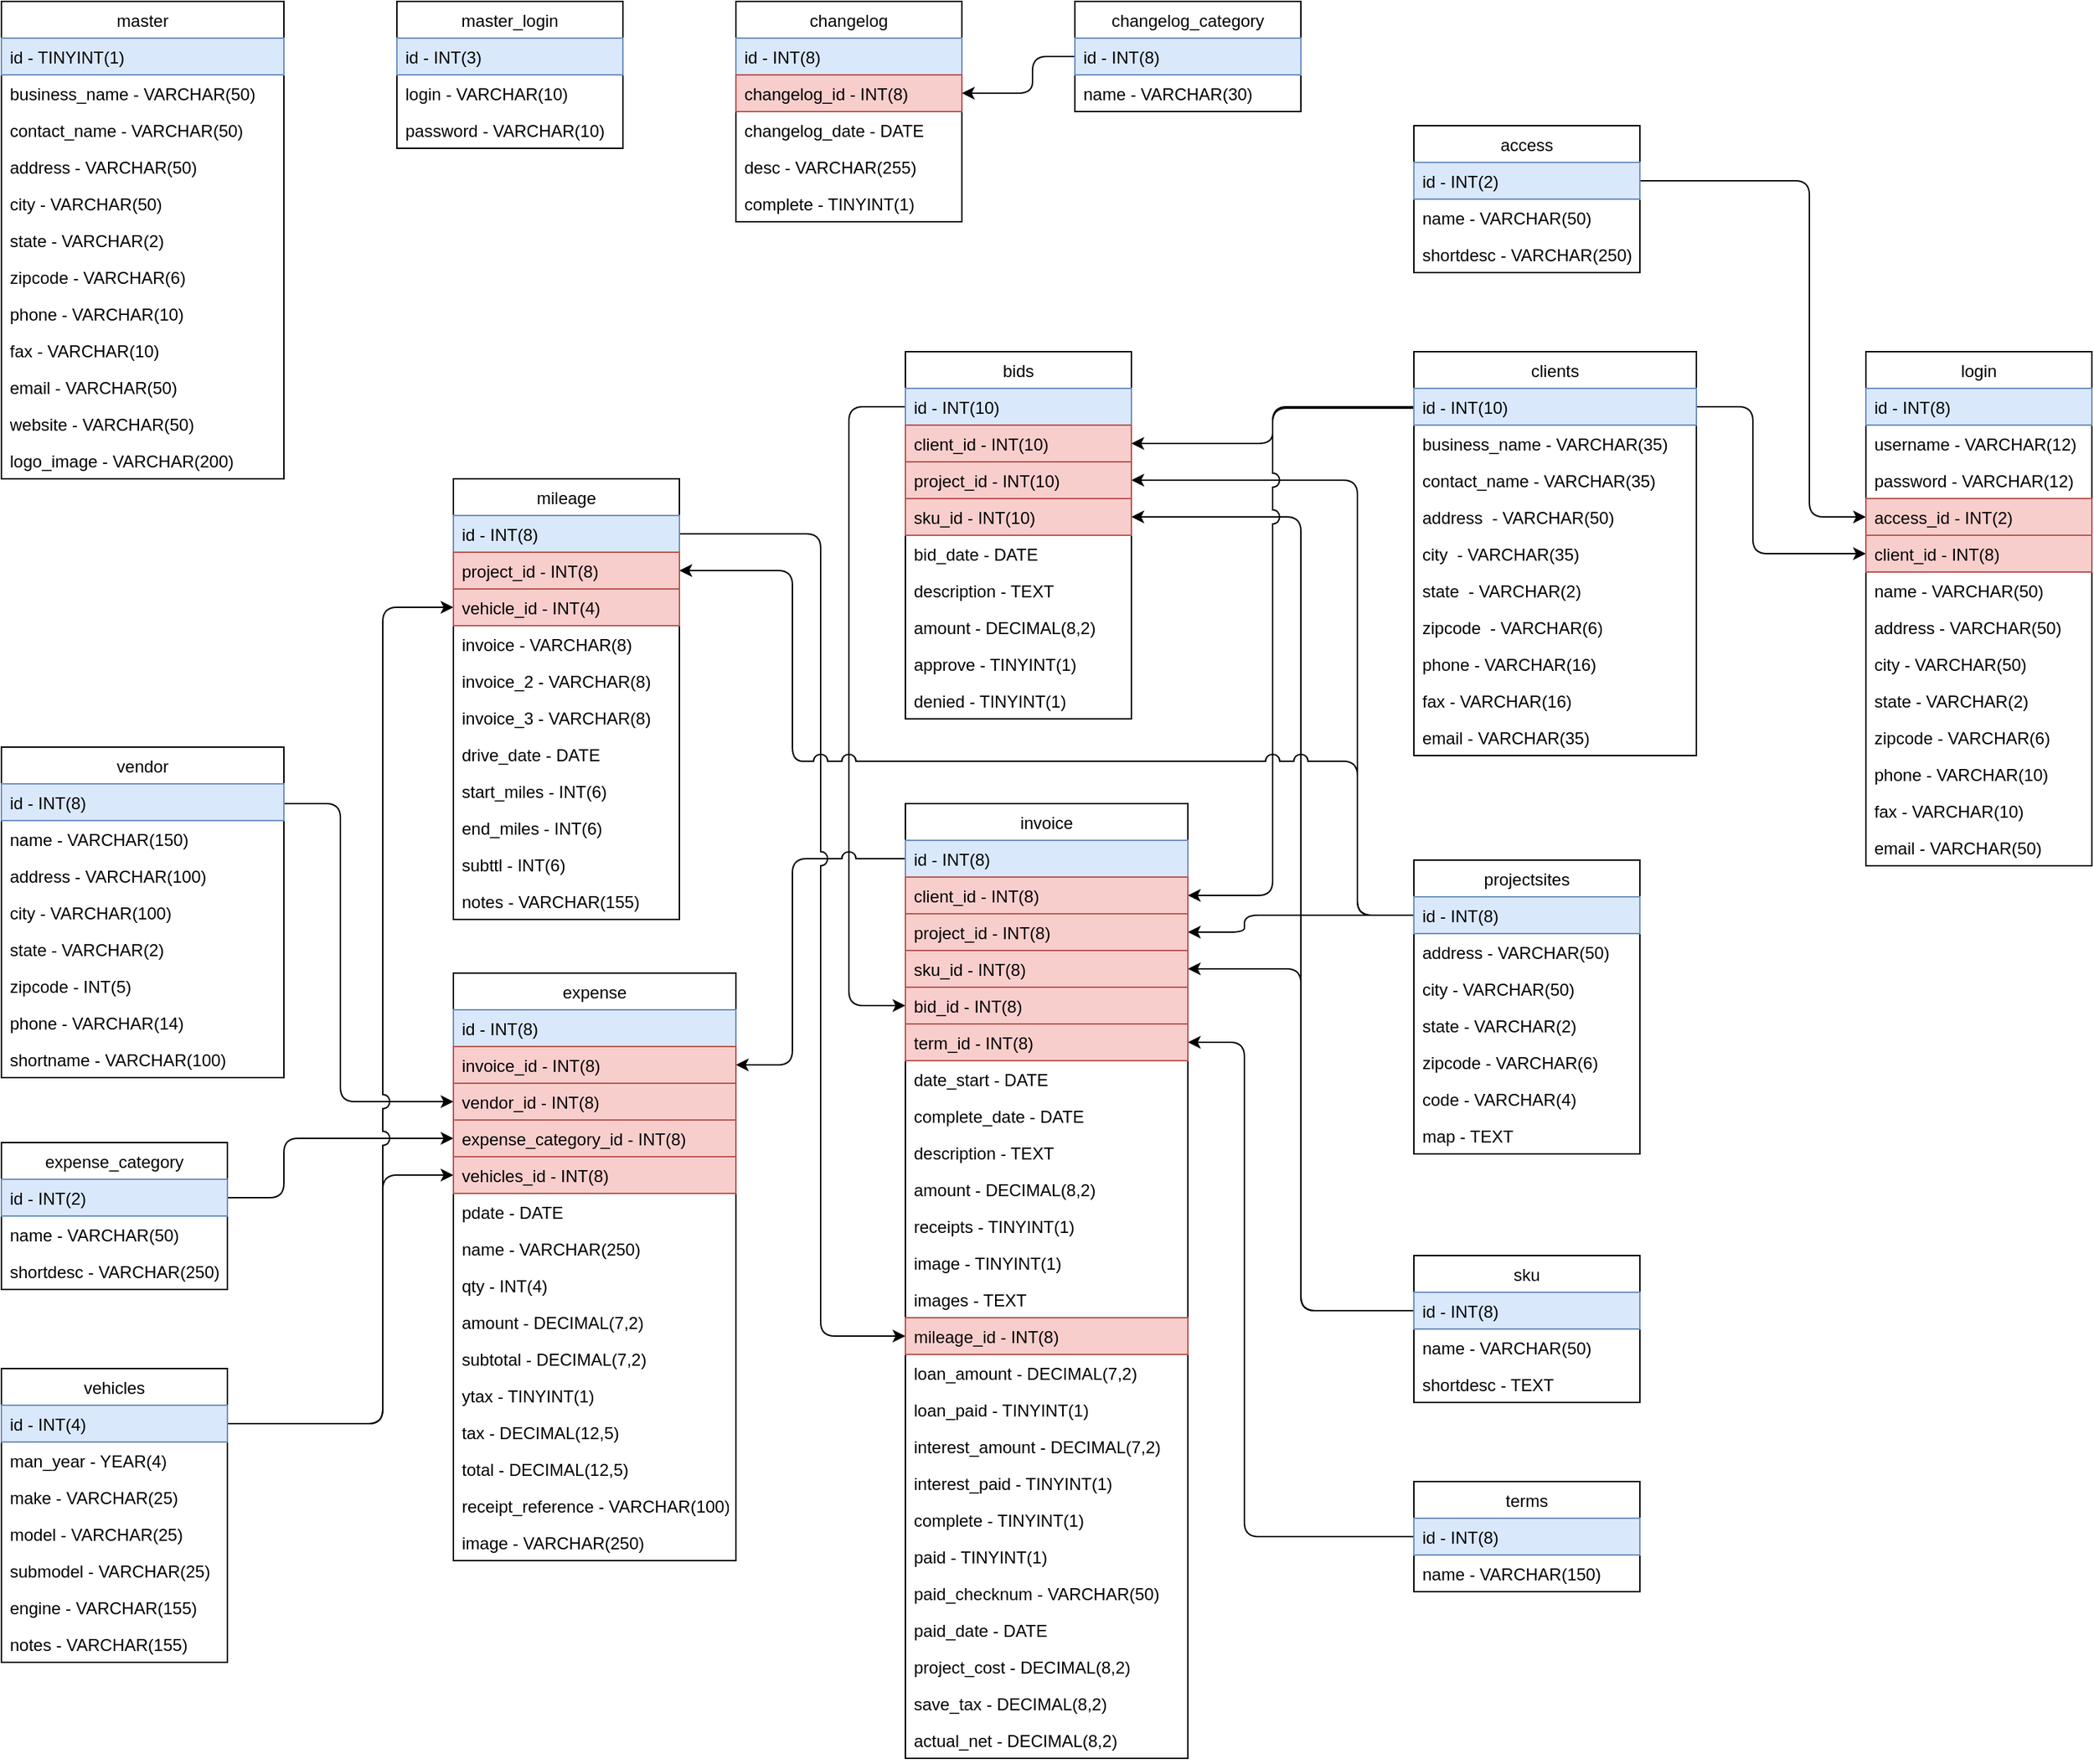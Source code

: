 <mxfile version="13.5.7" type="device"><diagram id="MXcN1XjTexPJgpV8ql6H" name="Page-1"><mxGraphModel dx="1520" dy="1370" grid="1" gridSize="10" guides="1" tooltips="1" connect="1" arrows="1" fold="1" page="1" pageScale="1" pageWidth="850" pageHeight="1100" math="0" shadow="0"><root><mxCell id="0"/><mxCell id="1" parent="0"/><mxCell id="YBlSZ8QHEF0O1JowY0kM-175" value="" style="endArrow=classic;html=1;entryX=1;entryY=0.5;entryDx=0;entryDy=0;" edge="1" parent="1" target="YBlSZ8QHEF0O1JowY0kM-19"><mxGeometry width="50" height="50" relative="1" as="geometry"><mxPoint x="1850" y="298" as="sourcePoint"/><mxPoint x="1790" y="368" as="targetPoint"/><Array as="points"><mxPoint x="1750" y="298"/><mxPoint x="1750" y="323"/></Array></mxGeometry></mxCell><mxCell id="YBlSZ8QHEF0O1JowY0kM-176" value="" style="endArrow=classic;html=1;entryX=1;entryY=0.5;entryDx=0;entryDy=0;exitX=0;exitY=0.5;exitDx=0;exitDy=0;" edge="1" parent="1" source="YBlSZ8QHEF0O1JowY0kM-58" target="YBlSZ8QHEF0O1JowY0kM-20"><mxGeometry width="50" height="50" relative="1" as="geometry"><mxPoint x="1730" y="498" as="sourcePoint"/><mxPoint x="1780" y="448" as="targetPoint"/><Array as="points"><mxPoint x="1810" y="657"/><mxPoint x="1810" y="349"/><mxPoint x="1720" y="349"/></Array></mxGeometry></mxCell><mxCell id="YBlSZ8QHEF0O1JowY0kM-177" value="" style="endArrow=classic;html=1;entryX=1;entryY=0.5;entryDx=0;entryDy=0;exitX=0;exitY=0.5;exitDx=0;exitDy=0;" edge="1" parent="1" source="YBlSZ8QHEF0O1JowY0kM-14" target="YBlSZ8QHEF0O1JowY0kM-69"><mxGeometry width="50" height="50" relative="1" as="geometry"><mxPoint x="1740" y="508" as="sourcePoint"/><mxPoint x="1790" y="458" as="targetPoint"/><Array as="points"><mxPoint x="1770" y="937"/><mxPoint x="1770" y="375"/></Array></mxGeometry></mxCell><mxCell id="YBlSZ8QHEF0O1JowY0kM-178" value="" style="endArrow=classic;html=1;entryX=0;entryY=0.5;entryDx=0;entryDy=0;exitX=0;exitY=0.5;exitDx=0;exitDy=0;" edge="1" parent="1" source="YBlSZ8QHEF0O1JowY0kM-18" target="YBlSZ8QHEF0O1JowY0kM-165"><mxGeometry width="50" height="50" relative="1" as="geometry"><mxPoint x="1390" y="508" as="sourcePoint"/><mxPoint x="1440" y="458" as="targetPoint"/><Array as="points"><mxPoint x="1450" y="297"/><mxPoint x="1450" y="721"/></Array></mxGeometry></mxCell><mxCell id="YBlSZ8QHEF0O1JowY0kM-179" value="" style="endArrow=classic;html=1;entryX=1;entryY=0.5;entryDx=0;entryDy=0;exitX=0;exitY=0.5;exitDx=0;exitDy=0;jumpStyle=arc;jumpSize=10;" edge="1" parent="1" source="YBlSZ8QHEF0O1JowY0kM-66" target="YBlSZ8QHEF0O1JowY0kM-154"><mxGeometry width="50" height="50" relative="1" as="geometry"><mxPoint x="1730" y="618" as="sourcePoint"/><mxPoint x="1780" y="568" as="targetPoint"/><Array as="points"><mxPoint x="1750" y="297"/><mxPoint x="1750" y="643"/></Array></mxGeometry></mxCell><mxCell id="YBlSZ8QHEF0O1JowY0kM-180" value="" style="endArrow=classic;html=1;entryX=1;entryY=0.5;entryDx=0;entryDy=0;exitX=0;exitY=0.5;exitDx=0;exitDy=0;" edge="1" parent="1" source="YBlSZ8QHEF0O1JowY0kM-14" target="YBlSZ8QHEF0O1JowY0kM-163"><mxGeometry width="50" height="50" relative="1" as="geometry"><mxPoint x="1720" y="768" as="sourcePoint"/><mxPoint x="1770" y="718" as="targetPoint"/><Array as="points"><mxPoint x="1770" y="937"/><mxPoint x="1770" y="695"/></Array></mxGeometry></mxCell><mxCell id="YBlSZ8QHEF0O1JowY0kM-181" value="" style="endArrow=classic;html=1;entryX=1;entryY=0.5;entryDx=0;entryDy=0;exitX=0;exitY=0.5;exitDx=0;exitDy=0;" edge="1" parent="1" source="YBlSZ8QHEF0O1JowY0kM-58" target="YBlSZ8QHEF0O1JowY0kM-164"><mxGeometry width="50" height="50" relative="1" as="geometry"><mxPoint x="1980" y="588" as="sourcePoint"/><mxPoint x="1800" y="708" as="targetPoint"/><Array as="points"><mxPoint x="1730" y="657"/><mxPoint x="1730" y="669"/></Array></mxGeometry></mxCell><mxCell id="YBlSZ8QHEF0O1JowY0kM-182" value="" style="endArrow=classic;html=1;entryX=1;entryY=0.5;entryDx=0;entryDy=0;exitX=0;exitY=0.5;exitDx=0;exitDy=0;" edge="1" parent="1" source="YBlSZ8QHEF0O1JowY0kM-30" target="YBlSZ8QHEF0O1JowY0kM-166"><mxGeometry width="50" height="50" relative="1" as="geometry"><mxPoint x="1740" y="1118" as="sourcePoint"/><mxPoint x="1790" y="1068" as="targetPoint"/><Array as="points"><mxPoint x="1730" y="1097"/><mxPoint x="1730" y="747"/></Array></mxGeometry></mxCell><mxCell id="YBlSZ8QHEF0O1JowY0kM-183" value="" style="endArrow=classic;html=1;entryX=1;entryY=0.5;entryDx=0;entryDy=0;exitX=0;exitY=0.5;exitDx=0;exitDy=0;" edge="1" parent="1" source="YBlSZ8QHEF0O1JowY0kM-50" target="YBlSZ8QHEF0O1JowY0kM-35"><mxGeometry width="50" height="50" relative="1" as="geometry"><mxPoint x="1590" y="-60" as="sourcePoint"/><mxPoint x="1640" y="-110" as="targetPoint"/><Array as="points"><mxPoint x="1580" y="49"/><mxPoint x="1580" y="75"/></Array></mxGeometry></mxCell><mxCell id="YBlSZ8QHEF0O1JowY0kM-186" value="" style="endArrow=classic;html=1;entryX=0;entryY=0.5;entryDx=0;entryDy=0;exitX=1;exitY=0.5;exitDx=0;exitDy=0;" edge="1" parent="1" source="YBlSZ8QHEF0O1JowY0kM-66" target="YBlSZ8QHEF0O1JowY0kM-141"><mxGeometry width="50" height="50" relative="1" as="geometry"><mxPoint x="2060" y="438" as="sourcePoint"/><mxPoint x="2110" y="388" as="targetPoint"/><Array as="points"><mxPoint x="2090" y="297"/><mxPoint x="2090" y="401"/></Array></mxGeometry></mxCell><mxCell id="YBlSZ8QHEF0O1JowY0kM-187" value="" style="endArrow=classic;html=1;entryX=0;entryY=0.5;entryDx=0;entryDy=0;exitX=1;exitY=0.5;exitDx=0;exitDy=0;" edge="1" parent="1" source="YBlSZ8QHEF0O1JowY0kM-2" target="YBlSZ8QHEF0O1JowY0kM-150"><mxGeometry width="50" height="50" relative="1" as="geometry"><mxPoint x="2090" y="238" as="sourcePoint"/><mxPoint x="2140" y="188" as="targetPoint"/><Array as="points"><mxPoint x="2130" y="137"/><mxPoint x="2130" y="375"/></Array></mxGeometry></mxCell><mxCell id="YBlSZ8QHEF0O1JowY0kM-188" value="" style="endArrow=classic;html=1;entryX=0;entryY=0.5;entryDx=0;entryDy=0;exitX=1;exitY=0.5;exitDx=0;exitDy=0;" edge="1" parent="1" source="YBlSZ8QHEF0O1JowY0kM-22" target="YBlSZ8QHEF0O1JowY0kM-87"><mxGeometry width="50" height="50" relative="1" as="geometry"><mxPoint x="1040" y="448" as="sourcePoint"/><mxPoint x="1090" y="398" as="targetPoint"/><Array as="points"><mxPoint x="1050" y="857"/><mxPoint x="1050" y="815"/></Array></mxGeometry></mxCell><mxCell id="YBlSZ8QHEF0O1JowY0kM-189" value="" style="endArrow=classic;html=1;entryX=0;entryY=0.5;entryDx=0;entryDy=0;exitX=1;exitY=0.5;exitDx=0;exitDy=0;" edge="1" parent="1" source="YBlSZ8QHEF0O1JowY0kM-46" target="YBlSZ8QHEF0O1JowY0kM-86"><mxGeometry width="50" height="50" relative="1" as="geometry"><mxPoint x="1040" y="508" as="sourcePoint"/><mxPoint x="1090" y="458" as="targetPoint"/><Array as="points"><mxPoint x="1120" y="1017"/><mxPoint x="1120" y="841"/></Array></mxGeometry></mxCell><mxCell id="YBlSZ8QHEF0O1JowY0kM-190" value="" style="endArrow=classic;html=1;entryX=1;entryY=0.5;entryDx=0;entryDy=0;exitX=0;exitY=0.5;exitDx=0;exitDy=0;jumpStyle=arc;jumpSize=10;" edge="1" parent="1" source="YBlSZ8QHEF0O1JowY0kM-155" target="YBlSZ8QHEF0O1JowY0kM-7"><mxGeometry width="50" height="50" relative="1" as="geometry"><mxPoint x="1390" y="848" as="sourcePoint"/><mxPoint x="1440" y="798" as="targetPoint"/><Array as="points"><mxPoint x="1410" y="617"/><mxPoint x="1410" y="763"/></Array></mxGeometry></mxCell><mxCell id="YBlSZ8QHEF0O1JowY0kM-191" value="" style="endArrow=classic;html=1;entryX=0;entryY=0.5;entryDx=0;entryDy=0;" edge="1" parent="1" target="YBlSZ8QHEF0O1JowY0kM-85"><mxGeometry width="50" height="50" relative="1" as="geometry"><mxPoint x="1050" y="578" as="sourcePoint"/><mxPoint x="1030" y="428" as="targetPoint"/><Array as="points"><mxPoint x="1090" y="578"/><mxPoint x="1090" y="789"/></Array></mxGeometry></mxCell><mxCell id="YBlSZ8QHEF0O1JowY0kM-192" value="" style="endArrow=classic;html=1;entryX=0;entryY=0.5;entryDx=0;entryDy=0;exitX=1;exitY=0.5;exitDx=0;exitDy=0;jumpStyle=arc;jumpSize=10;" edge="1" parent="1" source="YBlSZ8QHEF0O1JowY0kM-42" target="YBlSZ8QHEF0O1JowY0kM-161"><mxGeometry width="50" height="50" relative="1" as="geometry"><mxPoint x="1350" y="528" as="sourcePoint"/><mxPoint x="1400" y="478" as="targetPoint"/><Array as="points"><mxPoint x="1430" y="387"/><mxPoint x="1430" y="955"/></Array></mxGeometry></mxCell><mxCell id="YBlSZ8QHEF0O1JowY0kM-193" value="" style="endArrow=classic;html=1;entryX=1;entryY=0.5;entryDx=0;entryDy=0;exitX=0;exitY=0.5;exitDx=0;exitDy=0;jumpStyle=arc;jumpSize=10;" edge="1" parent="1" source="YBlSZ8QHEF0O1JowY0kM-58" target="YBlSZ8QHEF0O1JowY0kM-43"><mxGeometry width="50" height="50" relative="1" as="geometry"><mxPoint x="1360" y="558" as="sourcePoint"/><mxPoint x="1410" y="508" as="targetPoint"/><Array as="points"><mxPoint x="1810" y="657"/><mxPoint x="1810" y="548"/><mxPoint x="1410" y="548"/><mxPoint x="1410" y="413"/></Array></mxGeometry></mxCell><mxCell id="YBlSZ8QHEF0O1JowY0kM-194" value="" style="endArrow=classic;html=1;entryX=0;entryY=0.5;entryDx=0;entryDy=0;exitX=1;exitY=0.5;exitDx=0;exitDy=0;jumpStyle=arc;jumpSize=10;" edge="1" parent="1" source="YBlSZ8QHEF0O1JowY0kM-46" target="YBlSZ8QHEF0O1JowY0kM-110"><mxGeometry width="50" height="50" relative="1" as="geometry"><mxPoint x="1040" y="478" as="sourcePoint"/><mxPoint x="1090" y="428" as="targetPoint"/><Array as="points"><mxPoint x="1120" y="1017"/><mxPoint x="1120" y="439"/></Array></mxGeometry></mxCell><mxCell id="YBlSZ8QHEF0O1JowY0kM-53" value="login" style="swimlane;fontStyle=0;childLayout=stackLayout;horizontal=1;startSize=26;fillColor=none;horizontalStack=0;resizeParent=1;resizeParentMax=0;resizeLast=0;collapsible=1;marginBottom=0;" vertex="1" parent="1"><mxGeometry x="2170" y="258" width="160" height="364" as="geometry"/></mxCell><mxCell id="YBlSZ8QHEF0O1JowY0kM-139" value="id - INT(8)" style="text;strokeColor=#6c8ebf;fillColor=#dae8fc;align=left;verticalAlign=top;spacingLeft=4;spacingRight=4;overflow=hidden;rotatable=0;points=[[0,0.5],[1,0.5]];portConstraint=eastwest;" vertex="1" parent="YBlSZ8QHEF0O1JowY0kM-53"><mxGeometry y="26" width="160" height="26" as="geometry"/></mxCell><mxCell id="YBlSZ8QHEF0O1JowY0kM-140" value="username - VARCHAR(12)" style="text;strokeColor=none;fillColor=none;align=left;verticalAlign=top;spacingLeft=4;spacingRight=4;overflow=hidden;rotatable=0;points=[[0,0.5],[1,0.5]];portConstraint=eastwest;" vertex="1" parent="YBlSZ8QHEF0O1JowY0kM-53"><mxGeometry y="52" width="160" height="26" as="geometry"/></mxCell><mxCell id="YBlSZ8QHEF0O1JowY0kM-149" value="password - VARCHAR(12)" style="text;strokeColor=none;fillColor=none;align=left;verticalAlign=top;spacingLeft=4;spacingRight=4;overflow=hidden;rotatable=0;points=[[0,0.5],[1,0.5]];portConstraint=eastwest;" vertex="1" parent="YBlSZ8QHEF0O1JowY0kM-53"><mxGeometry y="78" width="160" height="26" as="geometry"/></mxCell><mxCell id="YBlSZ8QHEF0O1JowY0kM-150" value="access_id - INT(2)" style="text;strokeColor=#b85450;fillColor=#f8cecc;align=left;verticalAlign=top;spacingLeft=4;spacingRight=4;overflow=hidden;rotatable=0;points=[[0,0.5],[1,0.5]];portConstraint=eastwest;" vertex="1" parent="YBlSZ8QHEF0O1JowY0kM-53"><mxGeometry y="104" width="160" height="26" as="geometry"/></mxCell><mxCell id="YBlSZ8QHEF0O1JowY0kM-141" value="client_id - INT(8)" style="text;strokeColor=#b85450;fillColor=#f8cecc;align=left;verticalAlign=top;spacingLeft=4;spacingRight=4;overflow=hidden;rotatable=0;points=[[0,0.5],[1,0.5]];portConstraint=eastwest;" vertex="1" parent="YBlSZ8QHEF0O1JowY0kM-53"><mxGeometry y="130" width="160" height="26" as="geometry"/></mxCell><mxCell id="YBlSZ8QHEF0O1JowY0kM-151" value="name - VARCHAR(50)" style="text;strokeColor=none;fillColor=none;align=left;verticalAlign=top;spacingLeft=4;spacingRight=4;overflow=hidden;rotatable=0;points=[[0,0.5],[1,0.5]];portConstraint=eastwest;" vertex="1" parent="YBlSZ8QHEF0O1JowY0kM-53"><mxGeometry y="156" width="160" height="26" as="geometry"/></mxCell><mxCell id="YBlSZ8QHEF0O1JowY0kM-142" value="address - VARCHAR(50)" style="text;strokeColor=none;fillColor=none;align=left;verticalAlign=top;spacingLeft=4;spacingRight=4;overflow=hidden;rotatable=0;points=[[0,0.5],[1,0.5]];portConstraint=eastwest;" vertex="1" parent="YBlSZ8QHEF0O1JowY0kM-53"><mxGeometry y="182" width="160" height="26" as="geometry"/></mxCell><mxCell id="YBlSZ8QHEF0O1JowY0kM-143" value="city - VARCHAR(50)" style="text;strokeColor=none;fillColor=none;align=left;verticalAlign=top;spacingLeft=4;spacingRight=4;overflow=hidden;rotatable=0;points=[[0,0.5],[1,0.5]];portConstraint=eastwest;" vertex="1" parent="YBlSZ8QHEF0O1JowY0kM-53"><mxGeometry y="208" width="160" height="26" as="geometry"/></mxCell><mxCell id="YBlSZ8QHEF0O1JowY0kM-144" value="state - VARCHAR(2)" style="text;strokeColor=none;fillColor=none;align=left;verticalAlign=top;spacingLeft=4;spacingRight=4;overflow=hidden;rotatable=0;points=[[0,0.5],[1,0.5]];portConstraint=eastwest;" vertex="1" parent="YBlSZ8QHEF0O1JowY0kM-53"><mxGeometry y="234" width="160" height="26" as="geometry"/></mxCell><mxCell id="YBlSZ8QHEF0O1JowY0kM-145" value="zipcode - VARCHAR(6)" style="text;strokeColor=none;fillColor=none;align=left;verticalAlign=top;spacingLeft=4;spacingRight=4;overflow=hidden;rotatable=0;points=[[0,0.5],[1,0.5]];portConstraint=eastwest;" vertex="1" parent="YBlSZ8QHEF0O1JowY0kM-53"><mxGeometry y="260" width="160" height="26" as="geometry"/></mxCell><mxCell id="YBlSZ8QHEF0O1JowY0kM-146" value="phone - VARCHAR(10)" style="text;strokeColor=none;fillColor=none;align=left;verticalAlign=top;spacingLeft=4;spacingRight=4;overflow=hidden;rotatable=0;points=[[0,0.5],[1,0.5]];portConstraint=eastwest;" vertex="1" parent="YBlSZ8QHEF0O1JowY0kM-53"><mxGeometry y="286" width="160" height="26" as="geometry"/></mxCell><mxCell id="YBlSZ8QHEF0O1JowY0kM-147" value="fax - VARCHAR(10)" style="text;strokeColor=none;fillColor=none;align=left;verticalAlign=top;spacingLeft=4;spacingRight=4;overflow=hidden;rotatable=0;points=[[0,0.5],[1,0.5]];portConstraint=eastwest;" vertex="1" parent="YBlSZ8QHEF0O1JowY0kM-53"><mxGeometry y="312" width="160" height="26" as="geometry"/></mxCell><mxCell id="YBlSZ8QHEF0O1JowY0kM-148" value="email - VARCHAR(50)" style="text;strokeColor=none;fillColor=none;align=left;verticalAlign=top;spacingLeft=4;spacingRight=4;overflow=hidden;rotatable=0;points=[[0,0.5],[1,0.5]];portConstraint=eastwest;" vertex="1" parent="YBlSZ8QHEF0O1JowY0kM-53"><mxGeometry y="338" width="160" height="26" as="geometry"/></mxCell><mxCell id="YBlSZ8QHEF0O1JowY0kM-1" value="access" style="swimlane;fontStyle=0;childLayout=stackLayout;horizontal=1;startSize=26;fillColor=none;horizontalStack=0;resizeParent=1;resizeParentMax=0;resizeLast=0;collapsible=1;marginBottom=0;" vertex="1" parent="1"><mxGeometry x="1850" y="98" width="160" height="104" as="geometry"/></mxCell><mxCell id="YBlSZ8QHEF0O1JowY0kM-2" value="id - INT(2)" style="text;strokeColor=#6c8ebf;fillColor=#dae8fc;align=left;verticalAlign=top;spacingLeft=4;spacingRight=4;overflow=hidden;rotatable=0;points=[[0,0.5],[1,0.5]];portConstraint=eastwest;" vertex="1" parent="YBlSZ8QHEF0O1JowY0kM-1"><mxGeometry y="26" width="160" height="26" as="geometry"/></mxCell><mxCell id="YBlSZ8QHEF0O1JowY0kM-3" value="name - VARCHAR(50)" style="text;strokeColor=none;fillColor=none;align=left;verticalAlign=top;spacingLeft=4;spacingRight=4;overflow=hidden;rotatable=0;points=[[0,0.5],[1,0.5]];portConstraint=eastwest;" vertex="1" parent="YBlSZ8QHEF0O1JowY0kM-1"><mxGeometry y="52" width="160" height="26" as="geometry"/></mxCell><mxCell id="YBlSZ8QHEF0O1JowY0kM-4" value="shortdesc - VARCHAR(250)" style="text;strokeColor=none;fillColor=none;align=left;verticalAlign=top;spacingLeft=4;spacingRight=4;overflow=hidden;rotatable=0;points=[[0,0.5],[1,0.5]];portConstraint=eastwest;" vertex="1" parent="YBlSZ8QHEF0O1JowY0kM-1"><mxGeometry y="78" width="160" height="26" as="geometry"/></mxCell><mxCell id="YBlSZ8QHEF0O1JowY0kM-65" value="clients" style="swimlane;fontStyle=0;childLayout=stackLayout;horizontal=1;startSize=26;fillColor=none;horizontalStack=0;resizeParent=1;resizeParentMax=0;resizeLast=0;collapsible=1;marginBottom=0;" vertex="1" parent="1"><mxGeometry x="1850" y="258" width="200" height="286" as="geometry"/></mxCell><mxCell id="YBlSZ8QHEF0O1JowY0kM-66" value="id - INT(10)" style="text;strokeColor=#6c8ebf;fillColor=#dae8fc;align=left;verticalAlign=top;spacingLeft=4;spacingRight=4;overflow=hidden;rotatable=0;points=[[0,0.5],[1,0.5]];portConstraint=eastwest;" vertex="1" parent="YBlSZ8QHEF0O1JowY0kM-65"><mxGeometry y="26" width="200" height="26" as="geometry"/></mxCell><mxCell id="YBlSZ8QHEF0O1JowY0kM-67" value="business_name - VARCHAR(35)" style="text;strokeColor=none;fillColor=none;align=left;verticalAlign=top;spacingLeft=4;spacingRight=4;overflow=hidden;rotatable=0;points=[[0,0.5],[1,0.5]];portConstraint=eastwest;" vertex="1" parent="YBlSZ8QHEF0O1JowY0kM-65"><mxGeometry y="52" width="200" height="26" as="geometry"/></mxCell><mxCell id="YBlSZ8QHEF0O1JowY0kM-68" value="contact_name - VARCHAR(35)" style="text;strokeColor=none;fillColor=none;align=left;verticalAlign=top;spacingLeft=4;spacingRight=4;overflow=hidden;rotatable=0;points=[[0,0.5],[1,0.5]];portConstraint=eastwest;" vertex="1" parent="YBlSZ8QHEF0O1JowY0kM-65"><mxGeometry y="78" width="200" height="26" as="geometry"/></mxCell><mxCell id="YBlSZ8QHEF0O1JowY0kM-79" value="address  - VARCHAR(50)" style="text;strokeColor=none;fillColor=none;align=left;verticalAlign=top;spacingLeft=4;spacingRight=4;overflow=hidden;rotatable=0;points=[[0,0.5],[1,0.5]];portConstraint=eastwest;" vertex="1" parent="YBlSZ8QHEF0O1JowY0kM-65"><mxGeometry y="104" width="200" height="26" as="geometry"/></mxCell><mxCell id="YBlSZ8QHEF0O1JowY0kM-80" value="city  - VARCHAR(35)" style="text;strokeColor=none;fillColor=none;align=left;verticalAlign=top;spacingLeft=4;spacingRight=4;overflow=hidden;rotatable=0;points=[[0,0.5],[1,0.5]];portConstraint=eastwest;" vertex="1" parent="YBlSZ8QHEF0O1JowY0kM-65"><mxGeometry y="130" width="200" height="26" as="geometry"/></mxCell><mxCell id="YBlSZ8QHEF0O1JowY0kM-82" value="state  - VARCHAR(2)" style="text;strokeColor=none;fillColor=none;align=left;verticalAlign=top;spacingLeft=4;spacingRight=4;overflow=hidden;rotatable=0;points=[[0,0.5],[1,0.5]];portConstraint=eastwest;" vertex="1" parent="YBlSZ8QHEF0O1JowY0kM-65"><mxGeometry y="156" width="200" height="26" as="geometry"/></mxCell><mxCell id="YBlSZ8QHEF0O1JowY0kM-83" value="zipcode  - VARCHAR(6)" style="text;strokeColor=none;fillColor=none;align=left;verticalAlign=top;spacingLeft=4;spacingRight=4;overflow=hidden;rotatable=0;points=[[0,0.5],[1,0.5]];portConstraint=eastwest;" vertex="1" parent="YBlSZ8QHEF0O1JowY0kM-65"><mxGeometry y="182" width="200" height="26" as="geometry"/></mxCell><mxCell id="YBlSZ8QHEF0O1JowY0kM-84" value="phone - VARCHAR(16)" style="text;strokeColor=none;fillColor=none;align=left;verticalAlign=top;spacingLeft=4;spacingRight=4;overflow=hidden;rotatable=0;points=[[0,0.5],[1,0.5]];portConstraint=eastwest;" vertex="1" parent="YBlSZ8QHEF0O1JowY0kM-65"><mxGeometry y="208" width="200" height="26" as="geometry"/></mxCell><mxCell id="YBlSZ8QHEF0O1JowY0kM-81" value="fax - VARCHAR(16)" style="text;strokeColor=none;fillColor=none;align=left;verticalAlign=top;spacingLeft=4;spacingRight=4;overflow=hidden;rotatable=0;points=[[0,0.5],[1,0.5]];portConstraint=eastwest;" vertex="1" parent="YBlSZ8QHEF0O1JowY0kM-65"><mxGeometry y="234" width="200" height="26" as="geometry"/></mxCell><mxCell id="YBlSZ8QHEF0O1JowY0kM-78" value="email - VARCHAR(35)" style="text;strokeColor=none;fillColor=none;align=left;verticalAlign=top;spacingLeft=4;spacingRight=4;overflow=hidden;rotatable=0;points=[[0,0.5],[1,0.5]];portConstraint=eastwest;" vertex="1" parent="YBlSZ8QHEF0O1JowY0kM-65"><mxGeometry y="260" width="200" height="26" as="geometry"/></mxCell><mxCell id="YBlSZ8QHEF0O1JowY0kM-17" value="bids" style="swimlane;fontStyle=0;childLayout=stackLayout;horizontal=1;startSize=26;fillColor=none;horizontalStack=0;resizeParent=1;resizeParentMax=0;resizeLast=0;collapsible=1;marginBottom=0;" vertex="1" parent="1"><mxGeometry x="1490" y="258" width="160" height="260" as="geometry"/></mxCell><mxCell id="YBlSZ8QHEF0O1JowY0kM-18" value="id - INT(10)" style="text;strokeColor=#6c8ebf;fillColor=#dae8fc;align=left;verticalAlign=top;spacingLeft=4;spacingRight=4;overflow=hidden;rotatable=0;points=[[0,0.5],[1,0.5]];portConstraint=eastwest;" vertex="1" parent="YBlSZ8QHEF0O1JowY0kM-17"><mxGeometry y="26" width="160" height="26" as="geometry"/></mxCell><mxCell id="YBlSZ8QHEF0O1JowY0kM-19" value="client_id - INT(10)" style="text;strokeColor=#b85450;fillColor=#f8cecc;align=left;verticalAlign=top;spacingLeft=4;spacingRight=4;overflow=hidden;rotatable=0;points=[[0,0.5],[1,0.5]];portConstraint=eastwest;" vertex="1" parent="YBlSZ8QHEF0O1JowY0kM-17"><mxGeometry y="52" width="160" height="26" as="geometry"/></mxCell><mxCell id="YBlSZ8QHEF0O1JowY0kM-20" value="project_id - INT(10)" style="text;strokeColor=#b85450;fillColor=#f8cecc;align=left;verticalAlign=top;spacingLeft=4;spacingRight=4;overflow=hidden;rotatable=0;points=[[0,0.5],[1,0.5]];portConstraint=eastwest;" vertex="1" parent="YBlSZ8QHEF0O1JowY0kM-17"><mxGeometry y="78" width="160" height="26" as="geometry"/></mxCell><mxCell id="YBlSZ8QHEF0O1JowY0kM-69" value="sku_id - INT(10)" style="text;strokeColor=#b85450;fillColor=#f8cecc;align=left;verticalAlign=top;spacingLeft=4;spacingRight=4;overflow=hidden;rotatable=0;points=[[0,0.5],[1,0.5]];portConstraint=eastwest;" vertex="1" parent="YBlSZ8QHEF0O1JowY0kM-17"><mxGeometry y="104" width="160" height="26" as="geometry"/></mxCell><mxCell id="YBlSZ8QHEF0O1JowY0kM-70" value="bid_date - DATE" style="text;strokeColor=none;fillColor=none;align=left;verticalAlign=top;spacingLeft=4;spacingRight=4;overflow=hidden;rotatable=0;points=[[0,0.5],[1,0.5]];portConstraint=eastwest;" vertex="1" parent="YBlSZ8QHEF0O1JowY0kM-17"><mxGeometry y="130" width="160" height="26" as="geometry"/></mxCell><mxCell id="YBlSZ8QHEF0O1JowY0kM-71" value="description - TEXT" style="text;strokeColor=none;fillColor=none;align=left;verticalAlign=top;spacingLeft=4;spacingRight=4;overflow=hidden;rotatable=0;points=[[0,0.5],[1,0.5]];portConstraint=eastwest;" vertex="1" parent="YBlSZ8QHEF0O1JowY0kM-17"><mxGeometry y="156" width="160" height="26" as="geometry"/></mxCell><mxCell id="YBlSZ8QHEF0O1JowY0kM-72" value="amount - DECIMAL(8,2)" style="text;strokeColor=none;fillColor=none;align=left;verticalAlign=top;spacingLeft=4;spacingRight=4;overflow=hidden;rotatable=0;points=[[0,0.5],[1,0.5]];portConstraint=eastwest;" vertex="1" parent="YBlSZ8QHEF0O1JowY0kM-17"><mxGeometry y="182" width="160" height="26" as="geometry"/></mxCell><mxCell id="YBlSZ8QHEF0O1JowY0kM-73" value="approve - TINYINT(1)" style="text;strokeColor=none;fillColor=none;align=left;verticalAlign=top;spacingLeft=4;spacingRight=4;overflow=hidden;rotatable=0;points=[[0,0.5],[1,0.5]];portConstraint=eastwest;" vertex="1" parent="YBlSZ8QHEF0O1JowY0kM-17"><mxGeometry y="208" width="160" height="26" as="geometry"/></mxCell><mxCell id="YBlSZ8QHEF0O1JowY0kM-74" value="denied - TINYINT(1)" style="text;strokeColor=none;fillColor=none;align=left;verticalAlign=top;spacingLeft=4;spacingRight=4;overflow=hidden;rotatable=0;points=[[0,0.5],[1,0.5]];portConstraint=eastwest;" vertex="1" parent="YBlSZ8QHEF0O1JowY0kM-17"><mxGeometry y="234" width="160" height="26" as="geometry"/></mxCell><mxCell id="YBlSZ8QHEF0O1JowY0kM-37" value="invoice" style="swimlane;fontStyle=0;childLayout=stackLayout;horizontal=1;startSize=26;fillColor=none;horizontalStack=0;resizeParent=1;resizeParentMax=0;resizeLast=0;collapsible=1;marginBottom=0;" vertex="1" parent="1"><mxGeometry x="1490" y="578" width="200" height="676" as="geometry"/></mxCell><mxCell id="YBlSZ8QHEF0O1JowY0kM-155" value="id - INT(8)" style="text;strokeColor=#6c8ebf;fillColor=#dae8fc;align=left;verticalAlign=top;spacingLeft=4;spacingRight=4;overflow=hidden;rotatable=0;points=[[0,0.5],[1,0.5]];portConstraint=eastwest;" vertex="1" parent="YBlSZ8QHEF0O1JowY0kM-37"><mxGeometry y="26" width="200" height="26" as="geometry"/></mxCell><mxCell id="YBlSZ8QHEF0O1JowY0kM-154" value="client_id - INT(8)" style="text;strokeColor=#b85450;fillColor=#f8cecc;align=left;verticalAlign=top;spacingLeft=4;spacingRight=4;overflow=hidden;rotatable=0;points=[[0,0.5],[1,0.5]];portConstraint=eastwest;" vertex="1" parent="YBlSZ8QHEF0O1JowY0kM-37"><mxGeometry y="52" width="200" height="26" as="geometry"/></mxCell><mxCell id="YBlSZ8QHEF0O1JowY0kM-164" value="project_id - INT(8)" style="text;strokeColor=#b85450;fillColor=#f8cecc;align=left;verticalAlign=top;spacingLeft=4;spacingRight=4;overflow=hidden;rotatable=0;points=[[0,0.5],[1,0.5]];portConstraint=eastwest;" vertex="1" parent="YBlSZ8QHEF0O1JowY0kM-37"><mxGeometry y="78" width="200" height="26" as="geometry"/></mxCell><mxCell id="YBlSZ8QHEF0O1JowY0kM-163" value="sku_id - INT(8)" style="text;strokeColor=#b85450;fillColor=#f8cecc;align=left;verticalAlign=top;spacingLeft=4;spacingRight=4;overflow=hidden;rotatable=0;points=[[0,0.5],[1,0.5]];portConstraint=eastwest;" vertex="1" parent="YBlSZ8QHEF0O1JowY0kM-37"><mxGeometry y="104" width="200" height="26" as="geometry"/></mxCell><mxCell id="YBlSZ8QHEF0O1JowY0kM-165" value="bid_id - INT(8)" style="text;strokeColor=#b85450;fillColor=#f8cecc;align=left;verticalAlign=top;spacingLeft=4;spacingRight=4;overflow=hidden;rotatable=0;points=[[0,0.5],[1,0.5]];portConstraint=eastwest;" vertex="1" parent="YBlSZ8QHEF0O1JowY0kM-37"><mxGeometry y="130" width="200" height="26" as="geometry"/></mxCell><mxCell id="YBlSZ8QHEF0O1JowY0kM-166" value="term_id - INT(8)" style="text;strokeColor=#b85450;fillColor=#f8cecc;align=left;verticalAlign=top;spacingLeft=4;spacingRight=4;overflow=hidden;rotatable=0;points=[[0,0.5],[1,0.5]];portConstraint=eastwest;" vertex="1" parent="YBlSZ8QHEF0O1JowY0kM-37"><mxGeometry y="156" width="200" height="26" as="geometry"/></mxCell><mxCell id="YBlSZ8QHEF0O1JowY0kM-167" value="date_start - DATE" style="text;strokeColor=none;fillColor=none;align=left;verticalAlign=top;spacingLeft=4;spacingRight=4;overflow=hidden;rotatable=0;points=[[0,0.5],[1,0.5]];portConstraint=eastwest;" vertex="1" parent="YBlSZ8QHEF0O1JowY0kM-37"><mxGeometry y="182" width="200" height="26" as="geometry"/></mxCell><mxCell id="YBlSZ8QHEF0O1JowY0kM-168" value="complete_date - DATE" style="text;strokeColor=none;fillColor=none;align=left;verticalAlign=top;spacingLeft=4;spacingRight=4;overflow=hidden;rotatable=0;points=[[0,0.5],[1,0.5]];portConstraint=eastwest;" vertex="1" parent="YBlSZ8QHEF0O1JowY0kM-37"><mxGeometry y="208" width="200" height="26" as="geometry"/></mxCell><mxCell id="YBlSZ8QHEF0O1JowY0kM-169" value="description - TEXT" style="text;strokeColor=none;fillColor=none;align=left;verticalAlign=top;spacingLeft=4;spacingRight=4;overflow=hidden;rotatable=0;points=[[0,0.5],[1,0.5]];portConstraint=eastwest;" vertex="1" parent="YBlSZ8QHEF0O1JowY0kM-37"><mxGeometry y="234" width="200" height="26" as="geometry"/></mxCell><mxCell id="YBlSZ8QHEF0O1JowY0kM-170" value="amount - DECIMAL(8,2)" style="text;strokeColor=none;fillColor=none;align=left;verticalAlign=top;spacingLeft=4;spacingRight=4;overflow=hidden;rotatable=0;points=[[0,0.5],[1,0.5]];portConstraint=eastwest;" vertex="1" parent="YBlSZ8QHEF0O1JowY0kM-37"><mxGeometry y="260" width="200" height="26" as="geometry"/></mxCell><mxCell id="YBlSZ8QHEF0O1JowY0kM-171" value="receipts - TINYINT(1)" style="text;strokeColor=none;fillColor=none;align=left;verticalAlign=top;spacingLeft=4;spacingRight=4;overflow=hidden;rotatable=0;points=[[0,0.5],[1,0.5]];portConstraint=eastwest;" vertex="1" parent="YBlSZ8QHEF0O1JowY0kM-37"><mxGeometry y="286" width="200" height="26" as="geometry"/></mxCell><mxCell id="YBlSZ8QHEF0O1JowY0kM-172" value="image - TINYINT(1)" style="text;strokeColor=none;fillColor=none;align=left;verticalAlign=top;spacingLeft=4;spacingRight=4;overflow=hidden;rotatable=0;points=[[0,0.5],[1,0.5]];portConstraint=eastwest;" vertex="1" parent="YBlSZ8QHEF0O1JowY0kM-37"><mxGeometry y="312" width="200" height="26" as="geometry"/></mxCell><mxCell id="YBlSZ8QHEF0O1JowY0kM-162" value="images - TEXT" style="text;strokeColor=none;fillColor=none;align=left;verticalAlign=top;spacingLeft=4;spacingRight=4;overflow=hidden;rotatable=0;points=[[0,0.5],[1,0.5]];portConstraint=eastwest;" vertex="1" parent="YBlSZ8QHEF0O1JowY0kM-37"><mxGeometry y="338" width="200" height="26" as="geometry"/></mxCell><mxCell id="YBlSZ8QHEF0O1JowY0kM-161" value="mileage_id - INT(8)" style="text;strokeColor=#b85450;fillColor=#f8cecc;align=left;verticalAlign=top;spacingLeft=4;spacingRight=4;overflow=hidden;rotatable=0;points=[[0,0.5],[1,0.5]];portConstraint=eastwest;" vertex="1" parent="YBlSZ8QHEF0O1JowY0kM-37"><mxGeometry y="364" width="200" height="26" as="geometry"/></mxCell><mxCell id="YBlSZ8QHEF0O1JowY0kM-173" value="loan_amount - DECIMAL(7,2)" style="text;strokeColor=none;fillColor=none;align=left;verticalAlign=top;spacingLeft=4;spacingRight=4;overflow=hidden;rotatable=0;points=[[0,0.5],[1,0.5]];portConstraint=eastwest;" vertex="1" parent="YBlSZ8QHEF0O1JowY0kM-37"><mxGeometry y="390" width="200" height="26" as="geometry"/></mxCell><mxCell id="YBlSZ8QHEF0O1JowY0kM-152" value="loan_paid - TINYINT(1)" style="text;strokeColor=none;fillColor=none;align=left;verticalAlign=top;spacingLeft=4;spacingRight=4;overflow=hidden;rotatable=0;points=[[0,0.5],[1,0.5]];portConstraint=eastwest;" vertex="1" parent="YBlSZ8QHEF0O1JowY0kM-37"><mxGeometry y="416" width="200" height="26" as="geometry"/></mxCell><mxCell id="YBlSZ8QHEF0O1JowY0kM-39" value="interest_amount - DECIMAL(7,2)" style="text;strokeColor=none;fillColor=none;align=left;verticalAlign=top;spacingLeft=4;spacingRight=4;overflow=hidden;rotatable=0;points=[[0,0.5],[1,0.5]];portConstraint=eastwest;" vertex="1" parent="YBlSZ8QHEF0O1JowY0kM-37"><mxGeometry y="442" width="200" height="26" as="geometry"/></mxCell><mxCell id="YBlSZ8QHEF0O1JowY0kM-38" value="interest_paid - TINYINT(1)" style="text;strokeColor=none;fillColor=none;align=left;verticalAlign=top;spacingLeft=4;spacingRight=4;overflow=hidden;rotatable=0;points=[[0,0.5],[1,0.5]];portConstraint=eastwest;" vertex="1" parent="YBlSZ8QHEF0O1JowY0kM-37"><mxGeometry y="468" width="200" height="26" as="geometry"/></mxCell><mxCell id="YBlSZ8QHEF0O1JowY0kM-156" value="complete - TINYINT(1)" style="text;strokeColor=none;fillColor=none;align=left;verticalAlign=top;spacingLeft=4;spacingRight=4;overflow=hidden;rotatable=0;points=[[0,0.5],[1,0.5]];portConstraint=eastwest;" vertex="1" parent="YBlSZ8QHEF0O1JowY0kM-37"><mxGeometry y="494" width="200" height="26" as="geometry"/></mxCell><mxCell id="YBlSZ8QHEF0O1JowY0kM-157" value="paid - TINYINT(1)" style="text;strokeColor=none;fillColor=none;align=left;verticalAlign=top;spacingLeft=4;spacingRight=4;overflow=hidden;rotatable=0;points=[[0,0.5],[1,0.5]];portConstraint=eastwest;" vertex="1" parent="YBlSZ8QHEF0O1JowY0kM-37"><mxGeometry y="520" width="200" height="26" as="geometry"/></mxCell><mxCell id="YBlSZ8QHEF0O1JowY0kM-160" value="paid_checknum - VARCHAR(50)" style="text;strokeColor=none;fillColor=none;align=left;verticalAlign=top;spacingLeft=4;spacingRight=4;overflow=hidden;rotatable=0;points=[[0,0.5],[1,0.5]];portConstraint=eastwest;" vertex="1" parent="YBlSZ8QHEF0O1JowY0kM-37"><mxGeometry y="546" width="200" height="26" as="geometry"/></mxCell><mxCell id="YBlSZ8QHEF0O1JowY0kM-40" value="paid_date - DATE" style="text;strokeColor=none;fillColor=none;align=left;verticalAlign=top;spacingLeft=4;spacingRight=4;overflow=hidden;rotatable=0;points=[[0,0.5],[1,0.5]];portConstraint=eastwest;" vertex="1" parent="YBlSZ8QHEF0O1JowY0kM-37"><mxGeometry y="572" width="200" height="26" as="geometry"/></mxCell><mxCell id="YBlSZ8QHEF0O1JowY0kM-159" value="project_cost - DECIMAL(8,2)" style="text;strokeColor=none;fillColor=none;align=left;verticalAlign=top;spacingLeft=4;spacingRight=4;overflow=hidden;rotatable=0;points=[[0,0.5],[1,0.5]];portConstraint=eastwest;" vertex="1" parent="YBlSZ8QHEF0O1JowY0kM-37"><mxGeometry y="598" width="200" height="26" as="geometry"/></mxCell><mxCell id="YBlSZ8QHEF0O1JowY0kM-158" value="save_tax - DECIMAL(8,2)" style="text;strokeColor=none;fillColor=none;align=left;verticalAlign=top;spacingLeft=4;spacingRight=4;overflow=hidden;rotatable=0;points=[[0,0.5],[1,0.5]];portConstraint=eastwest;" vertex="1" parent="YBlSZ8QHEF0O1JowY0kM-37"><mxGeometry y="624" width="200" height="26" as="geometry"/></mxCell><mxCell id="YBlSZ8QHEF0O1JowY0kM-153" value="actual_net - DECIMAL(8,2)" style="text;strokeColor=none;fillColor=none;align=left;verticalAlign=top;spacingLeft=4;spacingRight=4;overflow=hidden;rotatable=0;points=[[0,0.5],[1,0.5]];portConstraint=eastwest;" vertex="1" parent="YBlSZ8QHEF0O1JowY0kM-37"><mxGeometry y="650" width="200" height="26" as="geometry"/></mxCell><mxCell id="YBlSZ8QHEF0O1JowY0kM-57" value="projectsites" style="swimlane;fontStyle=0;childLayout=stackLayout;horizontal=1;startSize=26;fillColor=none;horizontalStack=0;resizeParent=1;resizeParentMax=0;resizeLast=0;collapsible=1;marginBottom=0;" vertex="1" parent="1"><mxGeometry x="1850" y="618" width="160" height="208" as="geometry"/></mxCell><mxCell id="YBlSZ8QHEF0O1JowY0kM-58" value="id - INT(8)" style="text;strokeColor=#6c8ebf;fillColor=#dae8fc;align=left;verticalAlign=top;spacingLeft=4;spacingRight=4;overflow=hidden;rotatable=0;points=[[0,0.5],[1,0.5]];portConstraint=eastwest;" vertex="1" parent="YBlSZ8QHEF0O1JowY0kM-57"><mxGeometry y="26" width="160" height="26" as="geometry"/></mxCell><mxCell id="YBlSZ8QHEF0O1JowY0kM-59" value="address - VARCHAR(50)" style="text;strokeColor=none;fillColor=none;align=left;verticalAlign=top;spacingLeft=4;spacingRight=4;overflow=hidden;rotatable=0;points=[[0,0.5],[1,0.5]];portConstraint=eastwest;" vertex="1" parent="YBlSZ8QHEF0O1JowY0kM-57"><mxGeometry y="52" width="160" height="26" as="geometry"/></mxCell><mxCell id="YBlSZ8QHEF0O1JowY0kM-106" value="city - VARCHAR(50)" style="text;strokeColor=none;fillColor=none;align=left;verticalAlign=top;spacingLeft=4;spacingRight=4;overflow=hidden;rotatable=0;points=[[0,0.5],[1,0.5]];portConstraint=eastwest;" vertex="1" parent="YBlSZ8QHEF0O1JowY0kM-57"><mxGeometry y="78" width="160" height="26" as="geometry"/></mxCell><mxCell id="YBlSZ8QHEF0O1JowY0kM-109" value="state - VARCHAR(2)" style="text;strokeColor=none;fillColor=none;align=left;verticalAlign=top;spacingLeft=4;spacingRight=4;overflow=hidden;rotatable=0;points=[[0,0.5],[1,0.5]];portConstraint=eastwest;" vertex="1" parent="YBlSZ8QHEF0O1JowY0kM-57"><mxGeometry y="104" width="160" height="26" as="geometry"/></mxCell><mxCell id="YBlSZ8QHEF0O1JowY0kM-108" value="zipcode - VARCHAR(6)" style="text;strokeColor=none;fillColor=none;align=left;verticalAlign=top;spacingLeft=4;spacingRight=4;overflow=hidden;rotatable=0;points=[[0,0.5],[1,0.5]];portConstraint=eastwest;" vertex="1" parent="YBlSZ8QHEF0O1JowY0kM-57"><mxGeometry y="130" width="160" height="26" as="geometry"/></mxCell><mxCell id="YBlSZ8QHEF0O1JowY0kM-107" value="code - VARCHAR(4)" style="text;strokeColor=none;fillColor=none;align=left;verticalAlign=top;spacingLeft=4;spacingRight=4;overflow=hidden;rotatable=0;points=[[0,0.5],[1,0.5]];portConstraint=eastwest;" vertex="1" parent="YBlSZ8QHEF0O1JowY0kM-57"><mxGeometry y="156" width="160" height="26" as="geometry"/></mxCell><mxCell id="YBlSZ8QHEF0O1JowY0kM-60" value="map - TEXT" style="text;strokeColor=none;fillColor=none;align=left;verticalAlign=top;spacingLeft=4;spacingRight=4;overflow=hidden;rotatable=0;points=[[0,0.5],[1,0.5]];portConstraint=eastwest;" vertex="1" parent="YBlSZ8QHEF0O1JowY0kM-57"><mxGeometry y="182" width="160" height="26" as="geometry"/></mxCell><mxCell id="YBlSZ8QHEF0O1JowY0kM-13" value="sku" style="swimlane;fontStyle=0;childLayout=stackLayout;horizontal=1;startSize=26;fillColor=none;horizontalStack=0;resizeParent=1;resizeParentMax=0;resizeLast=0;collapsible=1;marginBottom=0;" vertex="1" parent="1"><mxGeometry x="1850" y="898" width="160" height="104" as="geometry"/></mxCell><mxCell id="YBlSZ8QHEF0O1JowY0kM-14" value="id - INT(8)" style="text;strokeColor=#6c8ebf;fillColor=#dae8fc;align=left;verticalAlign=top;spacingLeft=4;spacingRight=4;overflow=hidden;rotatable=0;points=[[0,0.5],[1,0.5]];portConstraint=eastwest;" vertex="1" parent="YBlSZ8QHEF0O1JowY0kM-13"><mxGeometry y="26" width="160" height="26" as="geometry"/></mxCell><mxCell id="YBlSZ8QHEF0O1JowY0kM-15" value="name - VARCHAR(50)" style="text;strokeColor=none;fillColor=none;align=left;verticalAlign=top;spacingLeft=4;spacingRight=4;overflow=hidden;rotatable=0;points=[[0,0.5],[1,0.5]];portConstraint=eastwest;" vertex="1" parent="YBlSZ8QHEF0O1JowY0kM-13"><mxGeometry y="52" width="160" height="26" as="geometry"/></mxCell><mxCell id="YBlSZ8QHEF0O1JowY0kM-16" value="shortdesc - TEXT" style="text;strokeColor=none;fillColor=none;align=left;verticalAlign=top;spacingLeft=4;spacingRight=4;overflow=hidden;rotatable=0;points=[[0,0.5],[1,0.5]];portConstraint=eastwest;" vertex="1" parent="YBlSZ8QHEF0O1JowY0kM-13"><mxGeometry y="78" width="160" height="26" as="geometry"/></mxCell><mxCell id="YBlSZ8QHEF0O1JowY0kM-29" value="terms" style="swimlane;fontStyle=0;childLayout=stackLayout;horizontal=1;startSize=26;fillColor=none;horizontalStack=0;resizeParent=1;resizeParentMax=0;resizeLast=0;collapsible=1;marginBottom=0;" vertex="1" parent="1"><mxGeometry x="1850" y="1058" width="160" height="78" as="geometry"/></mxCell><mxCell id="YBlSZ8QHEF0O1JowY0kM-30" value="id - INT(8)" style="text;strokeColor=#6c8ebf;fillColor=#dae8fc;align=left;verticalAlign=top;spacingLeft=4;spacingRight=4;overflow=hidden;rotatable=0;points=[[0,0.5],[1,0.5]];portConstraint=eastwest;" vertex="1" parent="YBlSZ8QHEF0O1JowY0kM-29"><mxGeometry y="26" width="160" height="26" as="geometry"/></mxCell><mxCell id="YBlSZ8QHEF0O1JowY0kM-31" value="name - VARCHAR(150)" style="text;strokeColor=none;fillColor=none;align=left;verticalAlign=top;spacingLeft=4;spacingRight=4;overflow=hidden;rotatable=0;points=[[0,0.5],[1,0.5]];portConstraint=eastwest;" vertex="1" parent="YBlSZ8QHEF0O1JowY0kM-29"><mxGeometry y="52" width="160" height="26" as="geometry"/></mxCell><mxCell id="YBlSZ8QHEF0O1JowY0kM-5" value="expense" style="swimlane;fontStyle=0;childLayout=stackLayout;horizontal=1;startSize=26;fillColor=none;horizontalStack=0;resizeParent=1;resizeParentMax=0;resizeLast=0;collapsible=1;marginBottom=0;" vertex="1" parent="1"><mxGeometry x="1170" y="698" width="200" height="416" as="geometry"/></mxCell><mxCell id="YBlSZ8QHEF0O1JowY0kM-6" value="id - INT(8)" style="text;strokeColor=#6c8ebf;fillColor=#dae8fc;align=left;verticalAlign=top;spacingLeft=4;spacingRight=4;overflow=hidden;rotatable=0;points=[[0,0.5],[1,0.5]];portConstraint=eastwest;" vertex="1" parent="YBlSZ8QHEF0O1JowY0kM-5"><mxGeometry y="26" width="200" height="26" as="geometry"/></mxCell><mxCell id="YBlSZ8QHEF0O1JowY0kM-7" value="invoice_id - INT(8)" style="text;strokeColor=#b85450;fillColor=#f8cecc;align=left;verticalAlign=top;spacingLeft=4;spacingRight=4;overflow=hidden;rotatable=0;points=[[0,0.5],[1,0.5]];portConstraint=eastwest;" vertex="1" parent="YBlSZ8QHEF0O1JowY0kM-5"><mxGeometry y="52" width="200" height="26" as="geometry"/></mxCell><mxCell id="YBlSZ8QHEF0O1JowY0kM-85" value="vendor_id - INT(8)" style="text;strokeColor=#b85450;fillColor=#f8cecc;align=left;verticalAlign=top;spacingLeft=4;spacingRight=4;overflow=hidden;rotatable=0;points=[[0,0.5],[1,0.5]];portConstraint=eastwest;" vertex="1" parent="YBlSZ8QHEF0O1JowY0kM-5"><mxGeometry y="78" width="200" height="26" as="geometry"/></mxCell><mxCell id="YBlSZ8QHEF0O1JowY0kM-87" value="expense_category_id - INT(8)" style="text;strokeColor=#b85450;fillColor=#f8cecc;align=left;verticalAlign=top;spacingLeft=4;spacingRight=4;overflow=hidden;rotatable=0;points=[[0,0.5],[1,0.5]];portConstraint=eastwest;" vertex="1" parent="YBlSZ8QHEF0O1JowY0kM-5"><mxGeometry y="104" width="200" height="26" as="geometry"/></mxCell><mxCell id="YBlSZ8QHEF0O1JowY0kM-86" value="vehicles_id - INT(8)" style="text;strokeColor=#b85450;fillColor=#f8cecc;align=left;verticalAlign=top;spacingLeft=4;spacingRight=4;overflow=hidden;rotatable=0;points=[[0,0.5],[1,0.5]];portConstraint=eastwest;" vertex="1" parent="YBlSZ8QHEF0O1JowY0kM-5"><mxGeometry y="130" width="200" height="26" as="geometry"/></mxCell><mxCell id="YBlSZ8QHEF0O1JowY0kM-8" value="pdate - DATE" style="text;strokeColor=none;fillColor=none;align=left;verticalAlign=top;spacingLeft=4;spacingRight=4;overflow=hidden;rotatable=0;points=[[0,0.5],[1,0.5]];portConstraint=eastwest;" vertex="1" parent="YBlSZ8QHEF0O1JowY0kM-5"><mxGeometry y="156" width="200" height="26" as="geometry"/></mxCell><mxCell id="YBlSZ8QHEF0O1JowY0kM-91" value="name - VARCHAR(250)" style="text;strokeColor=none;fillColor=none;align=left;verticalAlign=top;spacingLeft=4;spacingRight=4;overflow=hidden;rotatable=0;points=[[0,0.5],[1,0.5]];portConstraint=eastwest;" vertex="1" parent="YBlSZ8QHEF0O1JowY0kM-5"><mxGeometry y="182" width="200" height="26" as="geometry"/></mxCell><mxCell id="YBlSZ8QHEF0O1JowY0kM-92" value="qty - INT(4)" style="text;strokeColor=none;fillColor=none;align=left;verticalAlign=top;spacingLeft=4;spacingRight=4;overflow=hidden;rotatable=0;points=[[0,0.5],[1,0.5]];portConstraint=eastwest;" vertex="1" parent="YBlSZ8QHEF0O1JowY0kM-5"><mxGeometry y="208" width="200" height="26" as="geometry"/></mxCell><mxCell id="YBlSZ8QHEF0O1JowY0kM-93" value="amount - DECIMAL(7,2)" style="text;strokeColor=none;fillColor=none;align=left;verticalAlign=top;spacingLeft=4;spacingRight=4;overflow=hidden;rotatable=0;points=[[0,0.5],[1,0.5]];portConstraint=eastwest;" vertex="1" parent="YBlSZ8QHEF0O1JowY0kM-5"><mxGeometry y="234" width="200" height="26" as="geometry"/></mxCell><mxCell id="YBlSZ8QHEF0O1JowY0kM-88" value="subtotal - DECIMAL(7,2)" style="text;strokeColor=none;fillColor=none;align=left;verticalAlign=top;spacingLeft=4;spacingRight=4;overflow=hidden;rotatable=0;points=[[0,0.5],[1,0.5]];portConstraint=eastwest;" vertex="1" parent="YBlSZ8QHEF0O1JowY0kM-5"><mxGeometry y="260" width="200" height="26" as="geometry"/></mxCell><mxCell id="YBlSZ8QHEF0O1JowY0kM-89" value="ytax - TINYINT(1)" style="text;strokeColor=none;fillColor=none;align=left;verticalAlign=top;spacingLeft=4;spacingRight=4;overflow=hidden;rotatable=0;points=[[0,0.5],[1,0.5]];portConstraint=eastwest;" vertex="1" parent="YBlSZ8QHEF0O1JowY0kM-5"><mxGeometry y="286" width="200" height="26" as="geometry"/></mxCell><mxCell id="YBlSZ8QHEF0O1JowY0kM-94" value="tax - DECIMAL(12,5)" style="text;strokeColor=none;fillColor=none;align=left;verticalAlign=top;spacingLeft=4;spacingRight=4;overflow=hidden;rotatable=0;points=[[0,0.5],[1,0.5]];portConstraint=eastwest;" vertex="1" parent="YBlSZ8QHEF0O1JowY0kM-5"><mxGeometry y="312" width="200" height="26" as="geometry"/></mxCell><mxCell id="YBlSZ8QHEF0O1JowY0kM-96" value="total - DECIMAL(12,5)" style="text;strokeColor=none;fillColor=none;align=left;verticalAlign=top;spacingLeft=4;spacingRight=4;overflow=hidden;rotatable=0;points=[[0,0.5],[1,0.5]];portConstraint=eastwest;" vertex="1" parent="YBlSZ8QHEF0O1JowY0kM-5"><mxGeometry y="338" width="200" height="26" as="geometry"/></mxCell><mxCell id="YBlSZ8QHEF0O1JowY0kM-95" value="receipt_reference - VARCHAR(100)" style="text;strokeColor=none;fillColor=none;align=left;verticalAlign=top;spacingLeft=4;spacingRight=4;overflow=hidden;rotatable=0;points=[[0,0.5],[1,0.5]];portConstraint=eastwest;" vertex="1" parent="YBlSZ8QHEF0O1JowY0kM-5"><mxGeometry y="364" width="200" height="26" as="geometry"/></mxCell><mxCell id="YBlSZ8QHEF0O1JowY0kM-90" value="image - VARCHAR(250)" style="text;strokeColor=none;fillColor=none;align=left;verticalAlign=top;spacingLeft=4;spacingRight=4;overflow=hidden;rotatable=0;points=[[0,0.5],[1,0.5]];portConstraint=eastwest;" vertex="1" parent="YBlSZ8QHEF0O1JowY0kM-5"><mxGeometry y="390" width="200" height="26" as="geometry"/></mxCell><mxCell id="YBlSZ8QHEF0O1JowY0kM-41" value="mileage" style="swimlane;fontStyle=0;childLayout=stackLayout;horizontal=1;startSize=26;fillColor=none;horizontalStack=0;resizeParent=1;resizeParentMax=0;resizeLast=0;collapsible=1;marginBottom=0;" vertex="1" parent="1"><mxGeometry x="1170" y="348" width="160" height="312" as="geometry"/></mxCell><mxCell id="YBlSZ8QHEF0O1JowY0kM-42" value="id - INT(8)" style="text;strokeColor=#6c8ebf;fillColor=#dae8fc;align=left;verticalAlign=top;spacingLeft=4;spacingRight=4;overflow=hidden;rotatable=0;points=[[0,0.5],[1,0.5]];portConstraint=eastwest;" vertex="1" parent="YBlSZ8QHEF0O1JowY0kM-41"><mxGeometry y="26" width="160" height="26" as="geometry"/></mxCell><mxCell id="YBlSZ8QHEF0O1JowY0kM-43" value="project_id - INT(8)" style="text;strokeColor=#b85450;fillColor=#f8cecc;align=left;verticalAlign=top;spacingLeft=4;spacingRight=4;overflow=hidden;rotatable=0;points=[[0,0.5],[1,0.5]];portConstraint=eastwest;" vertex="1" parent="YBlSZ8QHEF0O1JowY0kM-41"><mxGeometry y="52" width="160" height="26" as="geometry"/></mxCell><mxCell id="YBlSZ8QHEF0O1JowY0kM-110" value="vehicle_id - INT(4)" style="text;strokeColor=#b85450;fillColor=#f8cecc;align=left;verticalAlign=top;spacingLeft=4;spacingRight=4;overflow=hidden;rotatable=0;points=[[0,0.5],[1,0.5]];portConstraint=eastwest;" vertex="1" parent="YBlSZ8QHEF0O1JowY0kM-41"><mxGeometry y="78" width="160" height="26" as="geometry"/></mxCell><mxCell id="YBlSZ8QHEF0O1JowY0kM-111" value="invoice - VARCHAR(8)" style="text;strokeColor=none;fillColor=none;align=left;verticalAlign=top;spacingLeft=4;spacingRight=4;overflow=hidden;rotatable=0;points=[[0,0.5],[1,0.5]];portConstraint=eastwest;" vertex="1" parent="YBlSZ8QHEF0O1JowY0kM-41"><mxGeometry y="104" width="160" height="26" as="geometry"/></mxCell><mxCell id="YBlSZ8QHEF0O1JowY0kM-44" value="invoice_2 - VARCHAR(8)" style="text;strokeColor=none;fillColor=none;align=left;verticalAlign=top;spacingLeft=4;spacingRight=4;overflow=hidden;rotatable=0;points=[[0,0.5],[1,0.5]];portConstraint=eastwest;" vertex="1" parent="YBlSZ8QHEF0O1JowY0kM-41"><mxGeometry y="130" width="160" height="26" as="geometry"/></mxCell><mxCell id="YBlSZ8QHEF0O1JowY0kM-117" value="invoice_3 - VARCHAR(8)" style="text;strokeColor=none;fillColor=none;align=left;verticalAlign=top;spacingLeft=4;spacingRight=4;overflow=hidden;rotatable=0;points=[[0,0.5],[1,0.5]];portConstraint=eastwest;" vertex="1" parent="YBlSZ8QHEF0O1JowY0kM-41"><mxGeometry y="156" width="160" height="26" as="geometry"/></mxCell><mxCell id="YBlSZ8QHEF0O1JowY0kM-118" value="drive_date - DATE" style="text;strokeColor=none;fillColor=none;align=left;verticalAlign=top;spacingLeft=4;spacingRight=4;overflow=hidden;rotatable=0;points=[[0,0.5],[1,0.5]];portConstraint=eastwest;" vertex="1" parent="YBlSZ8QHEF0O1JowY0kM-41"><mxGeometry y="182" width="160" height="26" as="geometry"/></mxCell><mxCell id="YBlSZ8QHEF0O1JowY0kM-112" value="start_miles - INT(6)" style="text;strokeColor=none;fillColor=none;align=left;verticalAlign=top;spacingLeft=4;spacingRight=4;overflow=hidden;rotatable=0;points=[[0,0.5],[1,0.5]];portConstraint=eastwest;" vertex="1" parent="YBlSZ8QHEF0O1JowY0kM-41"><mxGeometry y="208" width="160" height="26" as="geometry"/></mxCell><mxCell id="YBlSZ8QHEF0O1JowY0kM-113" value="end_miles - INT(6)" style="text;strokeColor=none;fillColor=none;align=left;verticalAlign=top;spacingLeft=4;spacingRight=4;overflow=hidden;rotatable=0;points=[[0,0.5],[1,0.5]];portConstraint=eastwest;" vertex="1" parent="YBlSZ8QHEF0O1JowY0kM-41"><mxGeometry y="234" width="160" height="26" as="geometry"/></mxCell><mxCell id="YBlSZ8QHEF0O1JowY0kM-114" value="subttl - INT(6)" style="text;strokeColor=none;fillColor=none;align=left;verticalAlign=top;spacingLeft=4;spacingRight=4;overflow=hidden;rotatable=0;points=[[0,0.5],[1,0.5]];portConstraint=eastwest;" vertex="1" parent="YBlSZ8QHEF0O1JowY0kM-41"><mxGeometry y="260" width="160" height="26" as="geometry"/></mxCell><mxCell id="YBlSZ8QHEF0O1JowY0kM-116" value="notes - VARCHAR(155)" style="text;strokeColor=none;fillColor=none;align=left;verticalAlign=top;spacingLeft=4;spacingRight=4;overflow=hidden;rotatable=0;points=[[0,0.5],[1,0.5]];portConstraint=eastwest;" vertex="1" parent="YBlSZ8QHEF0O1JowY0kM-41"><mxGeometry y="286" width="160" height="26" as="geometry"/></mxCell><mxCell id="YBlSZ8QHEF0O1JowY0kM-21" value="expense_category" style="swimlane;fontStyle=0;childLayout=stackLayout;horizontal=1;startSize=26;fillColor=none;horizontalStack=0;resizeParent=1;resizeParentMax=0;resizeLast=0;collapsible=1;marginBottom=0;" vertex="1" parent="1"><mxGeometry x="850" y="818" width="160" height="104" as="geometry"/></mxCell><mxCell id="YBlSZ8QHEF0O1JowY0kM-22" value="id - INT(2)" style="text;strokeColor=#6c8ebf;fillColor=#dae8fc;align=left;verticalAlign=top;spacingLeft=4;spacingRight=4;overflow=hidden;rotatable=0;points=[[0,0.5],[1,0.5]];portConstraint=eastwest;" vertex="1" parent="YBlSZ8QHEF0O1JowY0kM-21"><mxGeometry y="26" width="160" height="26" as="geometry"/></mxCell><mxCell id="YBlSZ8QHEF0O1JowY0kM-23" value="name - VARCHAR(50)" style="text;strokeColor=none;fillColor=none;align=left;verticalAlign=top;spacingLeft=4;spacingRight=4;overflow=hidden;rotatable=0;points=[[0,0.5],[1,0.5]];portConstraint=eastwest;" vertex="1" parent="YBlSZ8QHEF0O1JowY0kM-21"><mxGeometry y="52" width="160" height="26" as="geometry"/></mxCell><mxCell id="YBlSZ8QHEF0O1JowY0kM-24" value="shortdesc - VARCHAR(250)" style="text;strokeColor=none;fillColor=none;align=left;verticalAlign=top;spacingLeft=4;spacingRight=4;overflow=hidden;rotatable=0;points=[[0,0.5],[1,0.5]];portConstraint=eastwest;" vertex="1" parent="YBlSZ8QHEF0O1JowY0kM-21"><mxGeometry y="78" width="160" height="26" as="geometry"/></mxCell><mxCell id="YBlSZ8QHEF0O1JowY0kM-61" value="vendor" style="swimlane;fontStyle=0;childLayout=stackLayout;horizontal=1;startSize=26;fillColor=none;horizontalStack=0;resizeParent=1;resizeParentMax=0;resizeLast=0;collapsible=1;marginBottom=0;" vertex="1" parent="1"><mxGeometry x="850" y="538" width="200" height="234" as="geometry"/></mxCell><mxCell id="YBlSZ8QHEF0O1JowY0kM-62" value="id - INT(8)" style="text;strokeColor=#6c8ebf;fillColor=#dae8fc;align=left;verticalAlign=top;spacingLeft=4;spacingRight=4;overflow=hidden;rotatable=0;points=[[0,0.5],[1,0.5]];portConstraint=eastwest;" vertex="1" parent="YBlSZ8QHEF0O1JowY0kM-61"><mxGeometry y="26" width="200" height="26" as="geometry"/></mxCell><mxCell id="YBlSZ8QHEF0O1JowY0kM-63" value="name - VARCHAR(150)" style="text;strokeColor=none;fillColor=none;align=left;verticalAlign=top;spacingLeft=4;spacingRight=4;overflow=hidden;rotatable=0;points=[[0,0.5],[1,0.5]];portConstraint=eastwest;" vertex="1" parent="YBlSZ8QHEF0O1JowY0kM-61"><mxGeometry y="52" width="200" height="26" as="geometry"/></mxCell><mxCell id="YBlSZ8QHEF0O1JowY0kM-97" value="address - VARCHAR(100)" style="text;strokeColor=none;fillColor=none;align=left;verticalAlign=top;spacingLeft=4;spacingRight=4;overflow=hidden;rotatable=0;points=[[0,0.5],[1,0.5]];portConstraint=eastwest;" vertex="1" parent="YBlSZ8QHEF0O1JowY0kM-61"><mxGeometry y="78" width="200" height="26" as="geometry"/></mxCell><mxCell id="YBlSZ8QHEF0O1JowY0kM-99" value="city - VARCHAR(100)" style="text;strokeColor=none;fillColor=none;align=left;verticalAlign=top;spacingLeft=4;spacingRight=4;overflow=hidden;rotatable=0;points=[[0,0.5],[1,0.5]];portConstraint=eastwest;" vertex="1" parent="YBlSZ8QHEF0O1JowY0kM-61"><mxGeometry y="104" width="200" height="26" as="geometry"/></mxCell><mxCell id="YBlSZ8QHEF0O1JowY0kM-100" value="state - VARCHAR(2)" style="text;strokeColor=none;fillColor=none;align=left;verticalAlign=top;spacingLeft=4;spacingRight=4;overflow=hidden;rotatable=0;points=[[0,0.5],[1,0.5]];portConstraint=eastwest;" vertex="1" parent="YBlSZ8QHEF0O1JowY0kM-61"><mxGeometry y="130" width="200" height="26" as="geometry"/></mxCell><mxCell id="YBlSZ8QHEF0O1JowY0kM-101" value="zipcode - INT(5)" style="text;strokeColor=none;fillColor=none;align=left;verticalAlign=top;spacingLeft=4;spacingRight=4;overflow=hidden;rotatable=0;points=[[0,0.5],[1,0.5]];portConstraint=eastwest;" vertex="1" parent="YBlSZ8QHEF0O1JowY0kM-61"><mxGeometry y="156" width="200" height="26" as="geometry"/></mxCell><mxCell id="YBlSZ8QHEF0O1JowY0kM-98" value="phone - VARCHAR(14)" style="text;strokeColor=none;fillColor=none;align=left;verticalAlign=top;spacingLeft=4;spacingRight=4;overflow=hidden;rotatable=0;points=[[0,0.5],[1,0.5]];portConstraint=eastwest;" vertex="1" parent="YBlSZ8QHEF0O1JowY0kM-61"><mxGeometry y="182" width="200" height="26" as="geometry"/></mxCell><mxCell id="YBlSZ8QHEF0O1JowY0kM-64" value="shortname - VARCHAR(100)" style="text;strokeColor=none;fillColor=none;align=left;verticalAlign=top;spacingLeft=4;spacingRight=4;overflow=hidden;rotatable=0;points=[[0,0.5],[1,0.5]];portConstraint=eastwest;" vertex="1" parent="YBlSZ8QHEF0O1JowY0kM-61"><mxGeometry y="208" width="200" height="26" as="geometry"/></mxCell><mxCell id="YBlSZ8QHEF0O1JowY0kM-45" value="vehicles" style="swimlane;fontStyle=0;childLayout=stackLayout;horizontal=1;startSize=26;fillColor=none;horizontalStack=0;resizeParent=1;resizeParentMax=0;resizeLast=0;collapsible=1;marginBottom=0;" vertex="1" parent="1"><mxGeometry x="850" y="978" width="160" height="208" as="geometry"/></mxCell><mxCell id="YBlSZ8QHEF0O1JowY0kM-46" value="id - INT(4)" style="text;strokeColor=#6c8ebf;fillColor=#dae8fc;align=left;verticalAlign=top;spacingLeft=4;spacingRight=4;overflow=hidden;rotatable=0;points=[[0,0.5],[1,0.5]];portConstraint=eastwest;" vertex="1" parent="YBlSZ8QHEF0O1JowY0kM-45"><mxGeometry y="26" width="160" height="26" as="geometry"/></mxCell><mxCell id="YBlSZ8QHEF0O1JowY0kM-47" value="man_year - YEAR(4)" style="text;strokeColor=none;fillColor=none;align=left;verticalAlign=top;spacingLeft=4;spacingRight=4;overflow=hidden;rotatable=0;points=[[0,0.5],[1,0.5]];portConstraint=eastwest;" vertex="1" parent="YBlSZ8QHEF0O1JowY0kM-45"><mxGeometry y="52" width="160" height="26" as="geometry"/></mxCell><mxCell id="YBlSZ8QHEF0O1JowY0kM-102" value="make - VARCHAR(25)" style="text;strokeColor=none;fillColor=none;align=left;verticalAlign=top;spacingLeft=4;spacingRight=4;overflow=hidden;rotatable=0;points=[[0,0.5],[1,0.5]];portConstraint=eastwest;" vertex="1" parent="YBlSZ8QHEF0O1JowY0kM-45"><mxGeometry y="78" width="160" height="26" as="geometry"/></mxCell><mxCell id="YBlSZ8QHEF0O1JowY0kM-105" value="model - VARCHAR(25)" style="text;strokeColor=none;fillColor=none;align=left;verticalAlign=top;spacingLeft=4;spacingRight=4;overflow=hidden;rotatable=0;points=[[0,0.5],[1,0.5]];portConstraint=eastwest;" vertex="1" parent="YBlSZ8QHEF0O1JowY0kM-45"><mxGeometry y="104" width="160" height="26" as="geometry"/></mxCell><mxCell id="YBlSZ8QHEF0O1JowY0kM-103" value="submodel - VARCHAR(25)" style="text;strokeColor=none;fillColor=none;align=left;verticalAlign=top;spacingLeft=4;spacingRight=4;overflow=hidden;rotatable=0;points=[[0,0.5],[1,0.5]];portConstraint=eastwest;" vertex="1" parent="YBlSZ8QHEF0O1JowY0kM-45"><mxGeometry y="130" width="160" height="26" as="geometry"/></mxCell><mxCell id="YBlSZ8QHEF0O1JowY0kM-104" value="engine - VARCHAR(155)" style="text;strokeColor=none;fillColor=none;align=left;verticalAlign=top;spacingLeft=4;spacingRight=4;overflow=hidden;rotatable=0;points=[[0,0.5],[1,0.5]];portConstraint=eastwest;" vertex="1" parent="YBlSZ8QHEF0O1JowY0kM-45"><mxGeometry y="156" width="160" height="26" as="geometry"/></mxCell><mxCell id="YBlSZ8QHEF0O1JowY0kM-48" value="notes - VARCHAR(155)" style="text;strokeColor=none;fillColor=none;align=left;verticalAlign=top;spacingLeft=4;spacingRight=4;overflow=hidden;rotatable=0;points=[[0,0.5],[1,0.5]];portConstraint=eastwest;" vertex="1" parent="YBlSZ8QHEF0O1JowY0kM-45"><mxGeometry y="182" width="160" height="26" as="geometry"/></mxCell><mxCell id="YBlSZ8QHEF0O1JowY0kM-9" value="master" style="swimlane;fontStyle=0;childLayout=stackLayout;horizontal=1;startSize=26;fillColor=none;horizontalStack=0;resizeParent=1;resizeParentMax=0;resizeLast=0;collapsible=1;marginBottom=0;" vertex="1" parent="1"><mxGeometry x="850" y="10" width="200" height="338" as="geometry"/></mxCell><mxCell id="YBlSZ8QHEF0O1JowY0kM-10" value="id - TINYINT(1)" style="text;strokeColor=#6c8ebf;fillColor=#dae8fc;align=left;verticalAlign=top;spacingLeft=4;spacingRight=4;overflow=hidden;rotatable=0;points=[[0,0.5],[1,0.5]];portConstraint=eastwest;" vertex="1" parent="YBlSZ8QHEF0O1JowY0kM-9"><mxGeometry y="26" width="200" height="26" as="geometry"/></mxCell><mxCell id="YBlSZ8QHEF0O1JowY0kM-11" value="business_name - VARCHAR(50)" style="text;strokeColor=none;fillColor=none;align=left;verticalAlign=top;spacingLeft=4;spacingRight=4;overflow=hidden;rotatable=0;points=[[0,0.5],[1,0.5]];portConstraint=eastwest;" vertex="1" parent="YBlSZ8QHEF0O1JowY0kM-9"><mxGeometry y="52" width="200" height="26" as="geometry"/></mxCell><mxCell id="YBlSZ8QHEF0O1JowY0kM-12" value="contact_name - VARCHAR(50)" style="text;strokeColor=none;fillColor=none;align=left;verticalAlign=top;spacingLeft=4;spacingRight=4;overflow=hidden;rotatable=0;points=[[0,0.5],[1,0.5]];portConstraint=eastwest;" vertex="1" parent="YBlSZ8QHEF0O1JowY0kM-9"><mxGeometry y="78" width="200" height="26" as="geometry"/></mxCell><mxCell id="YBlSZ8QHEF0O1JowY0kM-119" value="address - VARCHAR(50)" style="text;strokeColor=none;fillColor=none;align=left;verticalAlign=top;spacingLeft=4;spacingRight=4;overflow=hidden;rotatable=0;points=[[0,0.5],[1,0.5]];portConstraint=eastwest;" vertex="1" parent="YBlSZ8QHEF0O1JowY0kM-9"><mxGeometry y="104" width="200" height="26" as="geometry"/></mxCell><mxCell id="YBlSZ8QHEF0O1JowY0kM-122" value="city - VARCHAR(50)" style="text;strokeColor=none;fillColor=none;align=left;verticalAlign=top;spacingLeft=4;spacingRight=4;overflow=hidden;rotatable=0;points=[[0,0.5],[1,0.5]];portConstraint=eastwest;" vertex="1" parent="YBlSZ8QHEF0O1JowY0kM-9"><mxGeometry y="130" width="200" height="26" as="geometry"/></mxCell><mxCell id="YBlSZ8QHEF0O1JowY0kM-123" value="state - VARCHAR(2)" style="text;strokeColor=none;fillColor=none;align=left;verticalAlign=top;spacingLeft=4;spacingRight=4;overflow=hidden;rotatable=0;points=[[0,0.5],[1,0.5]];portConstraint=eastwest;" vertex="1" parent="YBlSZ8QHEF0O1JowY0kM-9"><mxGeometry y="156" width="200" height="26" as="geometry"/></mxCell><mxCell id="YBlSZ8QHEF0O1JowY0kM-124" value="zipcode - VARCHAR(6)" style="text;strokeColor=none;fillColor=none;align=left;verticalAlign=top;spacingLeft=4;spacingRight=4;overflow=hidden;rotatable=0;points=[[0,0.5],[1,0.5]];portConstraint=eastwest;" vertex="1" parent="YBlSZ8QHEF0O1JowY0kM-9"><mxGeometry y="182" width="200" height="26" as="geometry"/></mxCell><mxCell id="YBlSZ8QHEF0O1JowY0kM-127" value="phone - VARCHAR(10)" style="text;strokeColor=none;fillColor=none;align=left;verticalAlign=top;spacingLeft=4;spacingRight=4;overflow=hidden;rotatable=0;points=[[0,0.5],[1,0.5]];portConstraint=eastwest;" vertex="1" parent="YBlSZ8QHEF0O1JowY0kM-9"><mxGeometry y="208" width="200" height="26" as="geometry"/></mxCell><mxCell id="YBlSZ8QHEF0O1JowY0kM-126" value="fax - VARCHAR(10)" style="text;strokeColor=none;fillColor=none;align=left;verticalAlign=top;spacingLeft=4;spacingRight=4;overflow=hidden;rotatable=0;points=[[0,0.5],[1,0.5]];portConstraint=eastwest;" vertex="1" parent="YBlSZ8QHEF0O1JowY0kM-9"><mxGeometry y="234" width="200" height="26" as="geometry"/></mxCell><mxCell id="YBlSZ8QHEF0O1JowY0kM-125" value="email - VARCHAR(50)" style="text;strokeColor=none;fillColor=none;align=left;verticalAlign=top;spacingLeft=4;spacingRight=4;overflow=hidden;rotatable=0;points=[[0,0.5],[1,0.5]];portConstraint=eastwest;" vertex="1" parent="YBlSZ8QHEF0O1JowY0kM-9"><mxGeometry y="260" width="200" height="26" as="geometry"/></mxCell><mxCell id="YBlSZ8QHEF0O1JowY0kM-121" value="website - VARCHAR(50)" style="text;strokeColor=none;fillColor=none;align=left;verticalAlign=top;spacingLeft=4;spacingRight=4;overflow=hidden;rotatable=0;points=[[0,0.5],[1,0.5]];portConstraint=eastwest;" vertex="1" parent="YBlSZ8QHEF0O1JowY0kM-9"><mxGeometry y="286" width="200" height="26" as="geometry"/></mxCell><mxCell id="YBlSZ8QHEF0O1JowY0kM-120" value="logo_image - VARCHAR(200)" style="text;strokeColor=none;fillColor=none;align=left;verticalAlign=top;spacingLeft=4;spacingRight=4;overflow=hidden;rotatable=0;points=[[0,0.5],[1,0.5]];portConstraint=eastwest;" vertex="1" parent="YBlSZ8QHEF0O1JowY0kM-9"><mxGeometry y="312" width="200" height="26" as="geometry"/></mxCell><mxCell id="YBlSZ8QHEF0O1JowY0kM-25" value="master_login" style="swimlane;fontStyle=0;childLayout=stackLayout;horizontal=1;startSize=26;fillColor=none;horizontalStack=0;resizeParent=1;resizeParentMax=0;resizeLast=0;collapsible=1;marginBottom=0;" vertex="1" parent="1"><mxGeometry x="1130" y="10" width="160" height="104" as="geometry"/></mxCell><mxCell id="YBlSZ8QHEF0O1JowY0kM-26" value="id - INT(3)" style="text;strokeColor=#6c8ebf;fillColor=#dae8fc;align=left;verticalAlign=top;spacingLeft=4;spacingRight=4;overflow=hidden;rotatable=0;points=[[0,0.5],[1,0.5]];portConstraint=eastwest;" vertex="1" parent="YBlSZ8QHEF0O1JowY0kM-25"><mxGeometry y="26" width="160" height="26" as="geometry"/></mxCell><mxCell id="YBlSZ8QHEF0O1JowY0kM-27" value="login - VARCHAR(10)" style="text;strokeColor=none;fillColor=none;align=left;verticalAlign=top;spacingLeft=4;spacingRight=4;overflow=hidden;rotatable=0;points=[[0,0.5],[1,0.5]];portConstraint=eastwest;" vertex="1" parent="YBlSZ8QHEF0O1JowY0kM-25"><mxGeometry y="52" width="160" height="26" as="geometry"/></mxCell><mxCell id="YBlSZ8QHEF0O1JowY0kM-28" value="password - VARCHAR(10)" style="text;strokeColor=none;fillColor=none;align=left;verticalAlign=top;spacingLeft=4;spacingRight=4;overflow=hidden;rotatable=0;points=[[0,0.5],[1,0.5]];portConstraint=eastwest;" vertex="1" parent="YBlSZ8QHEF0O1JowY0kM-25"><mxGeometry y="78" width="160" height="26" as="geometry"/></mxCell><mxCell id="YBlSZ8QHEF0O1JowY0kM-33" value="changelog" style="swimlane;fontStyle=0;childLayout=stackLayout;horizontal=1;startSize=26;fillColor=none;horizontalStack=0;resizeParent=1;resizeParentMax=0;resizeLast=0;collapsible=1;marginBottom=0;" vertex="1" parent="1"><mxGeometry x="1370" y="10" width="160" height="156" as="geometry"/></mxCell><mxCell id="YBlSZ8QHEF0O1JowY0kM-34" value="id - INT(8)" style="text;strokeColor=#6c8ebf;fillColor=#dae8fc;align=left;verticalAlign=top;spacingLeft=4;spacingRight=4;overflow=hidden;rotatable=0;points=[[0,0.5],[1,0.5]];portConstraint=eastwest;" vertex="1" parent="YBlSZ8QHEF0O1JowY0kM-33"><mxGeometry y="26" width="160" height="26" as="geometry"/></mxCell><mxCell id="YBlSZ8QHEF0O1JowY0kM-35" value="changelog_id - INT(8)" style="text;strokeColor=#b85450;fillColor=#f8cecc;align=left;verticalAlign=top;spacingLeft=4;spacingRight=4;overflow=hidden;rotatable=0;points=[[0,0.5],[1,0.5]];portConstraint=eastwest;" vertex="1" parent="YBlSZ8QHEF0O1JowY0kM-33"><mxGeometry y="52" width="160" height="26" as="geometry"/></mxCell><mxCell id="YBlSZ8QHEF0O1JowY0kM-36" value="changelog_date - DATE" style="text;strokeColor=none;fillColor=none;align=left;verticalAlign=top;spacingLeft=4;spacingRight=4;overflow=hidden;rotatable=0;points=[[0,0.5],[1,0.5]];portConstraint=eastwest;" vertex="1" parent="YBlSZ8QHEF0O1JowY0kM-33"><mxGeometry y="78" width="160" height="26" as="geometry"/></mxCell><mxCell id="YBlSZ8QHEF0O1JowY0kM-75" value="desc - VARCHAR(255)" style="text;strokeColor=none;fillColor=none;align=left;verticalAlign=top;spacingLeft=4;spacingRight=4;overflow=hidden;rotatable=0;points=[[0,0.5],[1,0.5]];portConstraint=eastwest;" vertex="1" parent="YBlSZ8QHEF0O1JowY0kM-33"><mxGeometry y="104" width="160" height="26" as="geometry"/></mxCell><mxCell id="YBlSZ8QHEF0O1JowY0kM-77" value="complete - TINYINT(1)" style="text;strokeColor=none;fillColor=none;align=left;verticalAlign=top;spacingLeft=4;spacingRight=4;overflow=hidden;rotatable=0;points=[[0,0.5],[1,0.5]];portConstraint=eastwest;" vertex="1" parent="YBlSZ8QHEF0O1JowY0kM-33"><mxGeometry y="130" width="160" height="26" as="geometry"/></mxCell><mxCell id="YBlSZ8QHEF0O1JowY0kM-49" value="changelog_category" style="swimlane;fontStyle=0;childLayout=stackLayout;horizontal=1;startSize=26;fillColor=none;horizontalStack=0;resizeParent=1;resizeParentMax=0;resizeLast=0;collapsible=1;marginBottom=0;" vertex="1" parent="1"><mxGeometry x="1610" y="10" width="160" height="78" as="geometry"/></mxCell><mxCell id="YBlSZ8QHEF0O1JowY0kM-50" value="id - INT(8)" style="text;strokeColor=#6c8ebf;fillColor=#dae8fc;align=left;verticalAlign=top;spacingLeft=4;spacingRight=4;overflow=hidden;rotatable=0;points=[[0,0.5],[1,0.5]];portConstraint=eastwest;" vertex="1" parent="YBlSZ8QHEF0O1JowY0kM-49"><mxGeometry y="26" width="160" height="26" as="geometry"/></mxCell><mxCell id="YBlSZ8QHEF0O1JowY0kM-51" value="name - VARCHAR(30)" style="text;strokeColor=none;fillColor=none;align=left;verticalAlign=top;spacingLeft=4;spacingRight=4;overflow=hidden;rotatable=0;points=[[0,0.5],[1,0.5]];portConstraint=eastwest;" vertex="1" parent="YBlSZ8QHEF0O1JowY0kM-49"><mxGeometry y="52" width="160" height="26" as="geometry"/></mxCell></root></mxGraphModel></diagram></mxfile>